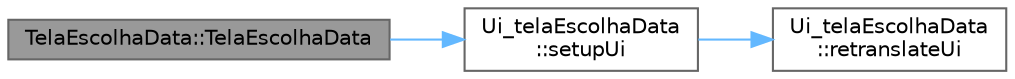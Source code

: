digraph "TelaEscolhaData::TelaEscolhaData"
{
 // LATEX_PDF_SIZE
  bgcolor="transparent";
  edge [fontname=Helvetica,fontsize=10,labelfontname=Helvetica,labelfontsize=10];
  node [fontname=Helvetica,fontsize=10,shape=box,height=0.2,width=0.4];
  rankdir="LR";
  Node1 [id="Node000001",label="TelaEscolhaData::TelaEscolhaData",height=0.2,width=0.4,color="gray40", fillcolor="grey60", style="filled", fontcolor="black",tooltip="Construtor da classe TelaEscolhaData."];
  Node1 -> Node2 [id="edge1_Node000001_Node000002",color="steelblue1",style="solid",tooltip=" "];
  Node2 [id="Node000002",label="Ui_telaEscolhaData\l::setupUi",height=0.2,width=0.4,color="grey40", fillcolor="white", style="filled",URL="$class_ui__tela_escolha_data.html#a23c46c40c7d2c2d8d7d6766da47a1881",tooltip=" "];
  Node2 -> Node3 [id="edge2_Node000002_Node000003",color="steelblue1",style="solid",tooltip=" "];
  Node3 [id="Node000003",label="Ui_telaEscolhaData\l::retranslateUi",height=0.2,width=0.4,color="grey40", fillcolor="white", style="filled",URL="$class_ui__tela_escolha_data.html#a69398dbf9b7134ba50668dfbed2467ec",tooltip=" "];
}
